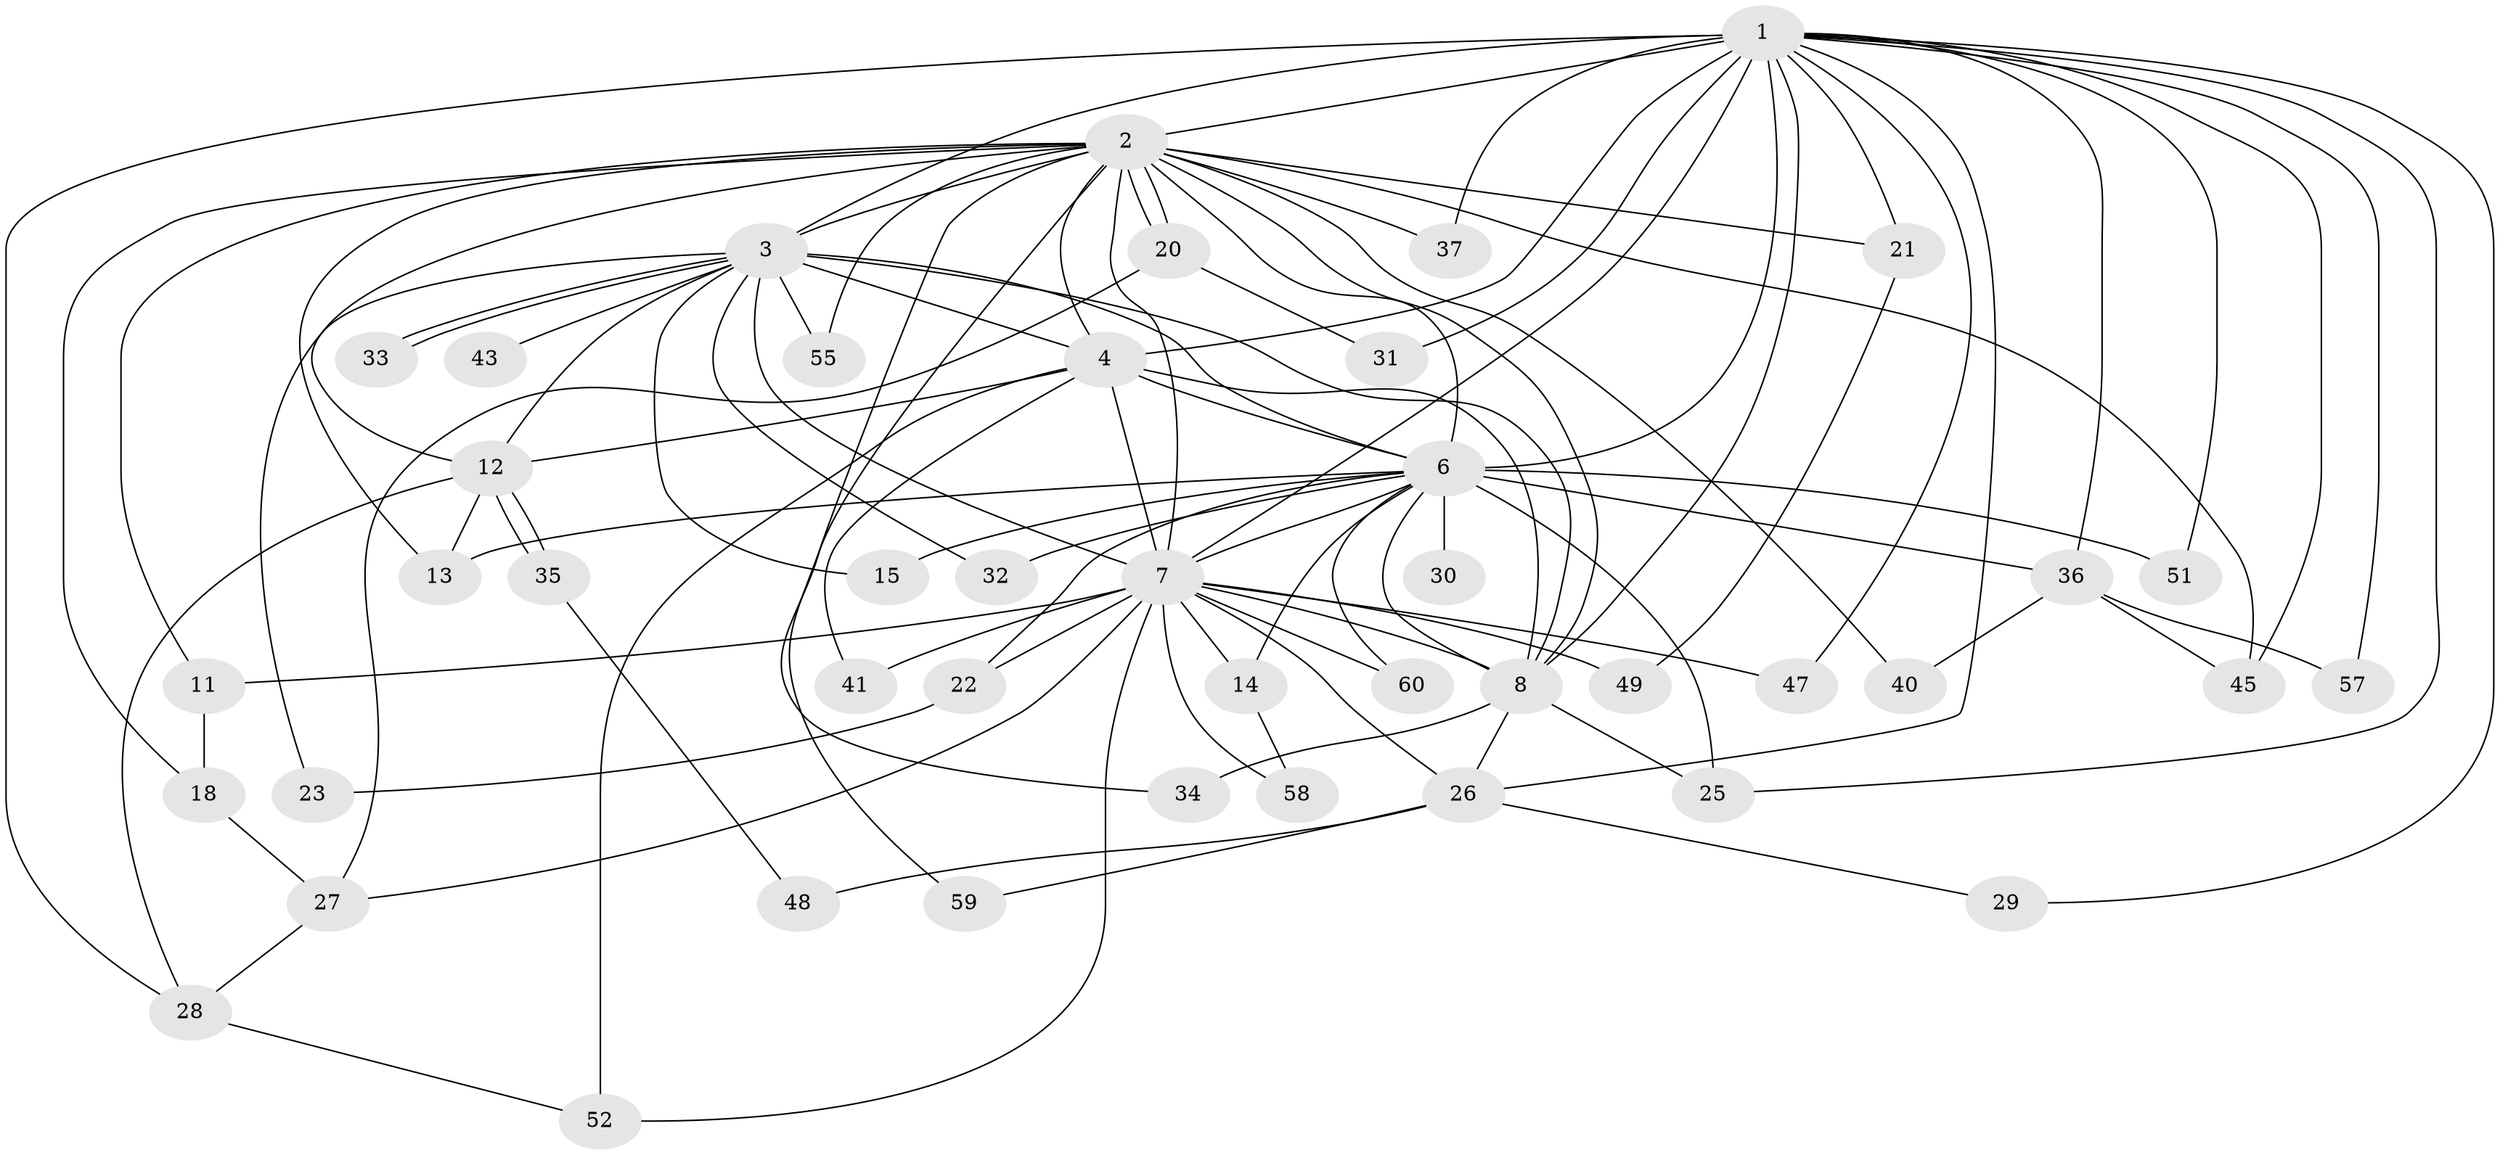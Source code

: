 // original degree distribution, {22: 0.016666666666666666, 23: 0.016666666666666666, 13: 0.05, 12: 0.016666666666666666, 14: 0.016666666666666666, 15: 0.03333333333333333, 17: 0.016666666666666666, 3: 0.18333333333333332, 7: 0.016666666666666666, 2: 0.5166666666666667, 4: 0.08333333333333333, 6: 0.016666666666666666, 5: 0.016666666666666666}
// Generated by graph-tools (version 1.1) at 2025/11/02/27/25 16:11:04]
// undirected, 44 vertices, 101 edges
graph export_dot {
graph [start="1"]
  node [color=gray90,style=filled];
  1 [super="+17"];
  2 [super="+24"];
  3 [super="+5"];
  4;
  6 [super="+10"];
  7 [super="+9"];
  8 [super="+19"];
  11;
  12 [super="+16"];
  13 [super="+39"];
  14;
  15;
  18;
  20;
  21 [super="+53"];
  22;
  23 [super="+50"];
  25 [super="+44"];
  26 [super="+42"];
  27 [super="+38"];
  28 [super="+54"];
  29;
  30;
  31;
  32;
  33;
  34;
  35;
  36;
  37;
  40;
  41;
  43;
  45 [super="+46"];
  47;
  48;
  49;
  51;
  52 [super="+56"];
  55;
  57;
  58;
  59;
  60;
  1 -- 2;
  1 -- 3 [weight=2];
  1 -- 4;
  1 -- 6 [weight=2];
  1 -- 7 [weight=2];
  1 -- 8;
  1 -- 21;
  1 -- 25;
  1 -- 26;
  1 -- 28;
  1 -- 29;
  1 -- 36;
  1 -- 37;
  1 -- 45;
  1 -- 47;
  1 -- 51;
  1 -- 57;
  1 -- 31;
  2 -- 3 [weight=2];
  2 -- 4;
  2 -- 6 [weight=3];
  2 -- 7 [weight=2];
  2 -- 8;
  2 -- 11;
  2 -- 12;
  2 -- 13;
  2 -- 18;
  2 -- 20;
  2 -- 20;
  2 -- 21 [weight=2];
  2 -- 34;
  2 -- 37;
  2 -- 40;
  2 -- 45;
  2 -- 55;
  2 -- 59;
  3 -- 4 [weight=2];
  3 -- 6 [weight=4];
  3 -- 7 [weight=4];
  3 -- 8 [weight=2];
  3 -- 15;
  3 -- 33;
  3 -- 33;
  3 -- 43 [weight=2];
  3 -- 32;
  3 -- 23;
  3 -- 55;
  3 -- 12;
  4 -- 6 [weight=2];
  4 -- 7 [weight=2];
  4 -- 8;
  4 -- 12;
  4 -- 41;
  4 -- 52;
  6 -- 7 [weight=4];
  6 -- 8 [weight=2];
  6 -- 22;
  6 -- 30 [weight=2];
  6 -- 51;
  6 -- 32;
  6 -- 36;
  6 -- 13;
  6 -- 14;
  6 -- 15;
  6 -- 25;
  6 -- 60;
  7 -- 8 [weight=3];
  7 -- 14;
  7 -- 22;
  7 -- 47;
  7 -- 49;
  7 -- 52;
  7 -- 41;
  7 -- 11;
  7 -- 58;
  7 -- 27;
  7 -- 60;
  7 -- 26;
  8 -- 26;
  8 -- 34;
  8 -- 25;
  11 -- 18;
  12 -- 35;
  12 -- 35;
  12 -- 28;
  12 -- 13;
  14 -- 58;
  18 -- 27;
  20 -- 31;
  20 -- 27;
  21 -- 49;
  22 -- 23 [weight=2];
  26 -- 29;
  26 -- 48;
  26 -- 59;
  27 -- 28;
  28 -- 52;
  35 -- 48;
  36 -- 40;
  36 -- 57;
  36 -- 45;
}
